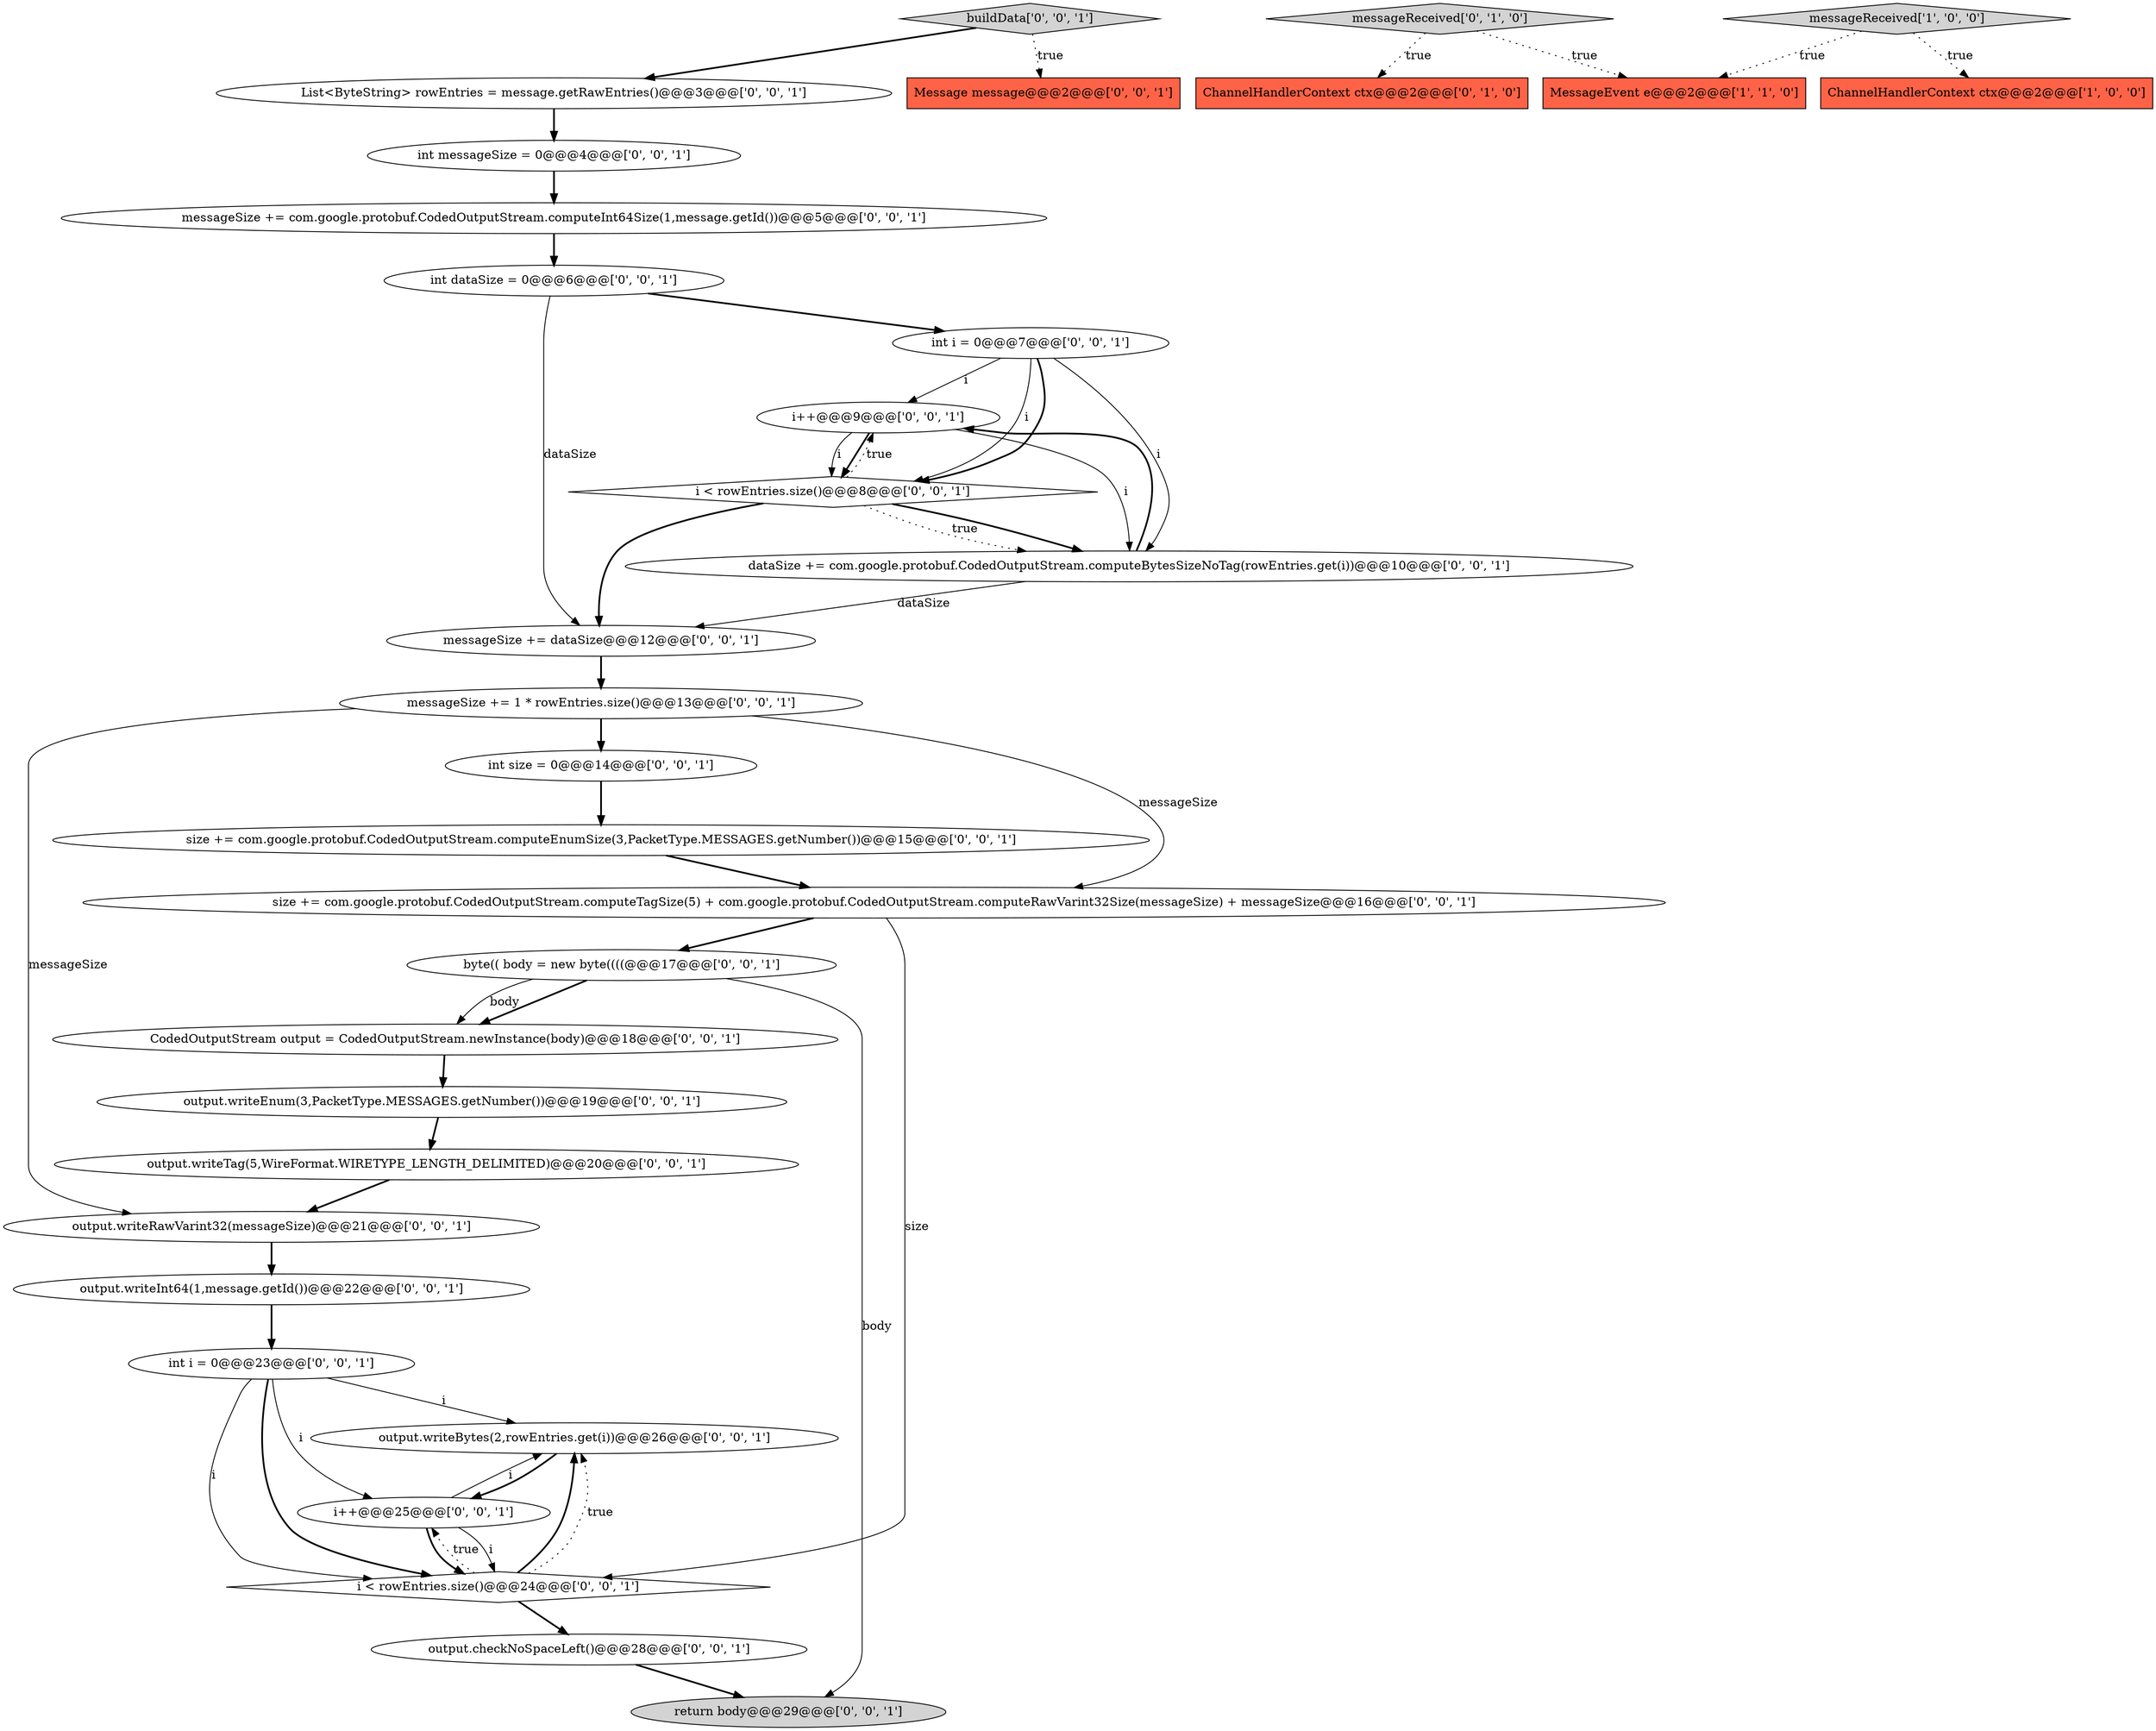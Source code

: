 digraph {
19 [style = filled, label = "byte(( body = new byte((((@@@17@@@['0', '0', '1']", fillcolor = white, shape = ellipse image = "AAA0AAABBB3BBB"];
22 [style = filled, label = "i++@@@9@@@['0', '0', '1']", fillcolor = white, shape = ellipse image = "AAA0AAABBB3BBB"];
23 [style = filled, label = "output.checkNoSpaceLeft()@@@28@@@['0', '0', '1']", fillcolor = white, shape = ellipse image = "AAA0AAABBB3BBB"];
26 [style = filled, label = "size += com.google.protobuf.CodedOutputStream.computeTagSize(5) + com.google.protobuf.CodedOutputStream.computeRawVarint32Size(messageSize) + messageSize@@@16@@@['0', '0', '1']", fillcolor = white, shape = ellipse image = "AAA0AAABBB3BBB"];
30 [style = filled, label = "output.writeInt64(1,message.getId())@@@22@@@['0', '0', '1']", fillcolor = white, shape = ellipse image = "AAA0AAABBB3BBB"];
13 [style = filled, label = "buildData['0', '0', '1']", fillcolor = lightgray, shape = diamond image = "AAA0AAABBB3BBB"];
11 [style = filled, label = "int i = 0@@@23@@@['0', '0', '1']", fillcolor = white, shape = ellipse image = "AAA0AAABBB3BBB"];
21 [style = filled, label = "int size = 0@@@14@@@['0', '0', '1']", fillcolor = white, shape = ellipse image = "AAA0AAABBB3BBB"];
20 [style = filled, label = "output.writeBytes(2,rowEntries.get(i))@@@26@@@['0', '0', '1']", fillcolor = white, shape = ellipse image = "AAA0AAABBB3BBB"];
5 [style = filled, label = "int dataSize = 0@@@6@@@['0', '0', '1']", fillcolor = white, shape = ellipse image = "AAA0AAABBB3BBB"];
27 [style = filled, label = "i < rowEntries.size()@@@24@@@['0', '0', '1']", fillcolor = white, shape = diamond image = "AAA0AAABBB3BBB"];
28 [style = filled, label = "messageSize += dataSize@@@12@@@['0', '0', '1']", fillcolor = white, shape = ellipse image = "AAA0AAABBB3BBB"];
7 [style = filled, label = "int messageSize = 0@@@4@@@['0', '0', '1']", fillcolor = white, shape = ellipse image = "AAA0AAABBB3BBB"];
16 [style = filled, label = "messageSize += 1 * rowEntries.size()@@@13@@@['0', '0', '1']", fillcolor = white, shape = ellipse image = "AAA0AAABBB3BBB"];
25 [style = filled, label = "int i = 0@@@7@@@['0', '0', '1']", fillcolor = white, shape = ellipse image = "AAA0AAABBB3BBB"];
2 [style = filled, label = "MessageEvent e@@@2@@@['1', '1', '0']", fillcolor = tomato, shape = box image = "AAA0AAABBB1BBB"];
29 [style = filled, label = "messageSize += com.google.protobuf.CodedOutputStream.computeInt64Size(1,message.getId())@@@5@@@['0', '0', '1']", fillcolor = white, shape = ellipse image = "AAA0AAABBB3BBB"];
15 [style = filled, label = "output.writeRawVarint32(messageSize)@@@21@@@['0', '0', '1']", fillcolor = white, shape = ellipse image = "AAA0AAABBB3BBB"];
3 [style = filled, label = "ChannelHandlerContext ctx@@@2@@@['0', '1', '0']", fillcolor = tomato, shape = box image = "AAA0AAABBB2BBB"];
14 [style = filled, label = "size += com.google.protobuf.CodedOutputStream.computeEnumSize(3,PacketType.MESSAGES.getNumber())@@@15@@@['0', '0', '1']", fillcolor = white, shape = ellipse image = "AAA0AAABBB3BBB"];
12 [style = filled, label = "i < rowEntries.size()@@@8@@@['0', '0', '1']", fillcolor = white, shape = diamond image = "AAA0AAABBB3BBB"];
9 [style = filled, label = "i++@@@25@@@['0', '0', '1']", fillcolor = white, shape = ellipse image = "AAA0AAABBB3BBB"];
17 [style = filled, label = "output.writeTag(5,WireFormat.WIRETYPE_LENGTH_DELIMITED)@@@20@@@['0', '0', '1']", fillcolor = white, shape = ellipse image = "AAA0AAABBB3BBB"];
24 [style = filled, label = "List<ByteString> rowEntries = message.getRawEntries()@@@3@@@['0', '0', '1']", fillcolor = white, shape = ellipse image = "AAA0AAABBB3BBB"];
10 [style = filled, label = "CodedOutputStream output = CodedOutputStream.newInstance(body)@@@18@@@['0', '0', '1']", fillcolor = white, shape = ellipse image = "AAA0AAABBB3BBB"];
4 [style = filled, label = "messageReceived['0', '1', '0']", fillcolor = lightgray, shape = diamond image = "AAA0AAABBB2BBB"];
31 [style = filled, label = "dataSize += com.google.protobuf.CodedOutputStream.computeBytesSizeNoTag(rowEntries.get(i))@@@10@@@['0', '0', '1']", fillcolor = white, shape = ellipse image = "AAA0AAABBB3BBB"];
1 [style = filled, label = "ChannelHandlerContext ctx@@@2@@@['1', '0', '0']", fillcolor = tomato, shape = box image = "AAA0AAABBB1BBB"];
0 [style = filled, label = "messageReceived['1', '0', '0']", fillcolor = lightgray, shape = diamond image = "AAA0AAABBB1BBB"];
6 [style = filled, label = "return body@@@29@@@['0', '0', '1']", fillcolor = lightgray, shape = ellipse image = "AAA0AAABBB3BBB"];
18 [style = filled, label = "output.writeEnum(3,PacketType.MESSAGES.getNumber())@@@19@@@['0', '0', '1']", fillcolor = white, shape = ellipse image = "AAA0AAABBB3BBB"];
8 [style = filled, label = "Message message@@@2@@@['0', '0', '1']", fillcolor = tomato, shape = box image = "AAA0AAABBB3BBB"];
0->2 [style = dotted, label="true"];
25->12 [style = solid, label="i"];
16->26 [style = solid, label="messageSize"];
15->30 [style = bold, label=""];
12->28 [style = bold, label=""];
27->9 [style = dotted, label="true"];
0->1 [style = dotted, label="true"];
21->14 [style = bold, label=""];
28->16 [style = bold, label=""];
19->10 [style = bold, label=""];
26->27 [style = solid, label="size"];
11->20 [style = solid, label="i"];
4->3 [style = dotted, label="true"];
24->7 [style = bold, label=""];
9->27 [style = bold, label=""];
9->20 [style = solid, label="i"];
19->10 [style = solid, label="body"];
22->12 [style = solid, label="i"];
11->27 [style = solid, label="i"];
5->28 [style = solid, label="dataSize"];
9->27 [style = solid, label="i"];
27->23 [style = bold, label=""];
31->22 [style = bold, label=""];
30->11 [style = bold, label=""];
13->8 [style = dotted, label="true"];
29->5 [style = bold, label=""];
12->31 [style = dotted, label="true"];
13->24 [style = bold, label=""];
14->26 [style = bold, label=""];
27->20 [style = bold, label=""];
25->12 [style = bold, label=""];
11->9 [style = solid, label="i"];
12->31 [style = bold, label=""];
10->18 [style = bold, label=""];
26->19 [style = bold, label=""];
11->27 [style = bold, label=""];
25->22 [style = solid, label="i"];
19->6 [style = solid, label="body"];
12->22 [style = dotted, label="true"];
16->21 [style = bold, label=""];
23->6 [style = bold, label=""];
31->28 [style = solid, label="dataSize"];
5->25 [style = bold, label=""];
17->15 [style = bold, label=""];
22->31 [style = solid, label="i"];
7->29 [style = bold, label=""];
25->31 [style = solid, label="i"];
16->15 [style = solid, label="messageSize"];
18->17 [style = bold, label=""];
20->9 [style = bold, label=""];
22->12 [style = bold, label=""];
4->2 [style = dotted, label="true"];
27->20 [style = dotted, label="true"];
}
